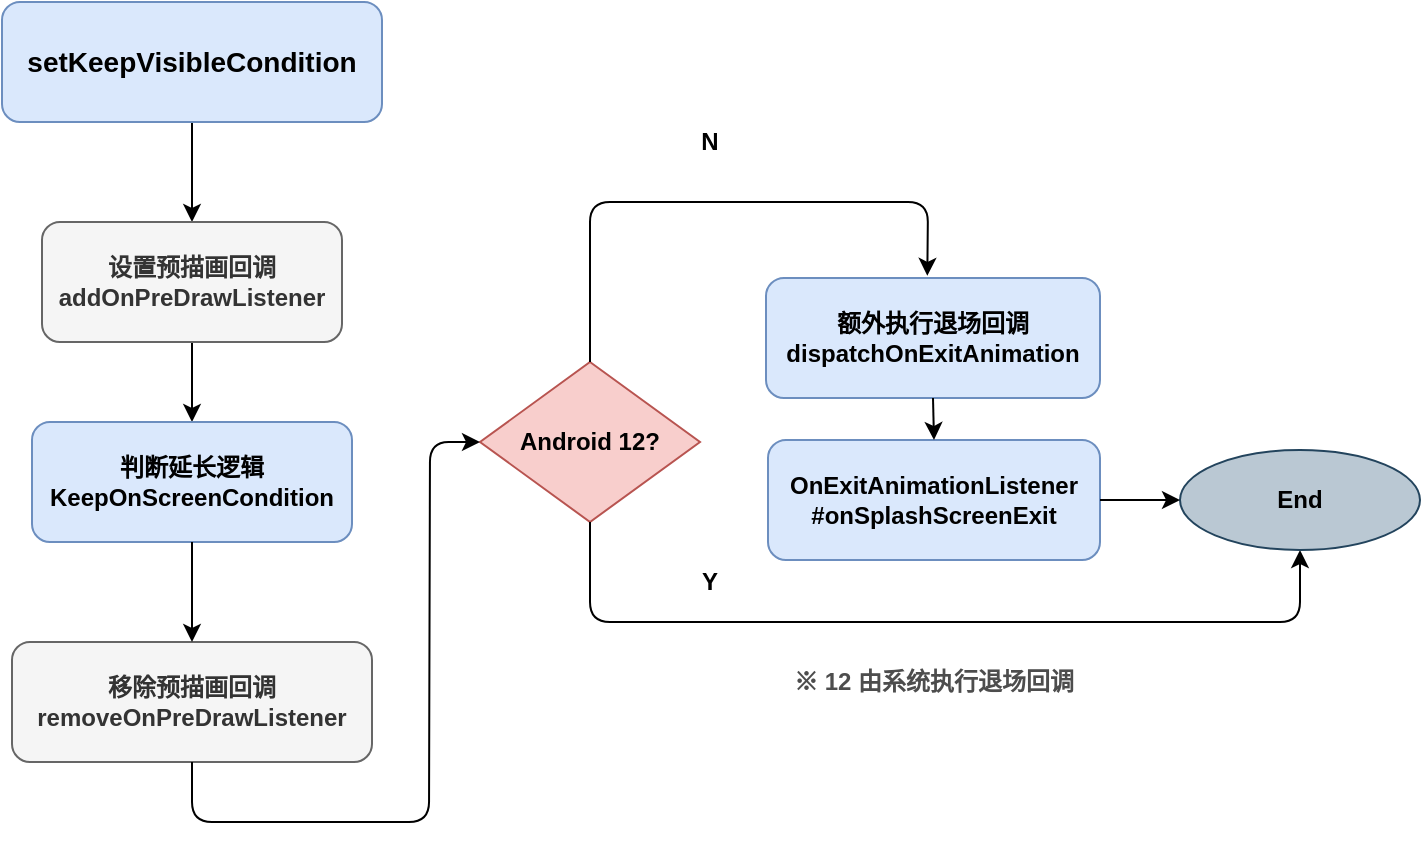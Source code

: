 <mxfile version="15.1.4" type="github">
  <diagram id="5AnYDvb3x7lwekYzqmpj" name="Page-1">
    <mxGraphModel dx="1328" dy="1915" grid="1" gridSize="10" guides="1" tooltips="1" connect="1" arrows="1" fold="1" page="1" pageScale="1" pageWidth="827" pageHeight="1169" math="0" shadow="0">
      <root>
        <mxCell id="0" />
        <mxCell id="1" parent="0" />
        <mxCell id="pgwAssis9LHmrlWw1_st-30" value="" style="edgeStyle=orthogonalEdgeStyle;rounded=0;orthogonalLoop=1;jettySize=auto;html=1;fontColor=#4D4D4D;" edge="1" parent="1" source="pgwAssis9LHmrlWw1_st-1" target="pgwAssis9LHmrlWw1_st-8">
          <mxGeometry relative="1" as="geometry" />
        </mxCell>
        <mxCell id="pgwAssis9LHmrlWw1_st-1" value="&lt;div&gt;&lt;span style=&quot;font-size: 14px&quot;&gt;setKeepVisibleCondition&lt;/span&gt;&lt;br&gt;&lt;/div&gt;" style="rounded=1;whiteSpace=wrap;html=1;fillColor=#dae8fc;strokeColor=#6c8ebf;align=center;fontStyle=1" vertex="1" parent="1">
          <mxGeometry x="767" y="-40" width="190" height="60" as="geometry" />
        </mxCell>
        <mxCell id="pgwAssis9LHmrlWw1_st-29" value="" style="edgeStyle=orthogonalEdgeStyle;rounded=0;orthogonalLoop=1;jettySize=auto;html=1;fontColor=#4D4D4D;" edge="1" parent="1" source="pgwAssis9LHmrlWw1_st-8" target="pgwAssis9LHmrlWw1_st-9">
          <mxGeometry relative="1" as="geometry" />
        </mxCell>
        <mxCell id="pgwAssis9LHmrlWw1_st-8" value="设置预描画回调&lt;br&gt;addOnPreDrawListener" style="rounded=1;whiteSpace=wrap;html=1;fillColor=#f5f5f5;strokeColor=#666666;fontColor=#333333;fontStyle=1" vertex="1" parent="1">
          <mxGeometry x="787" y="70" width="150" height="60" as="geometry" />
        </mxCell>
        <mxCell id="pgwAssis9LHmrlWw1_st-9" value="判断延长逻辑&lt;br&gt;KeepOnScreenCondition" style="rounded=1;whiteSpace=wrap;html=1;fillColor=#dae8fc;strokeColor=#6c8ebf;fontStyle=1" vertex="1" parent="1">
          <mxGeometry x="782" y="170" width="160" height="60" as="geometry" />
        </mxCell>
        <mxCell id="pgwAssis9LHmrlWw1_st-14" value="移除预描画回调&lt;br&gt;removeOnPreDrawListener" style="rounded=1;whiteSpace=wrap;html=1;fillColor=#f5f5f5;strokeColor=#666666;fontColor=#333333;fontStyle=1" vertex="1" parent="1">
          <mxGeometry x="772" y="280" width="180" height="60" as="geometry" />
        </mxCell>
        <mxCell id="pgwAssis9LHmrlWw1_st-16" value="Android 12?" style="rhombus;whiteSpace=wrap;html=1;fillColor=#f8cecc;strokeColor=#b85450;fontStyle=1" vertex="1" parent="1">
          <mxGeometry x="1006" y="140" width="110" height="80" as="geometry" />
        </mxCell>
        <mxCell id="pgwAssis9LHmrlWw1_st-17" value="" style="endArrow=classic;html=1;fontStyle=1;entryX=0;entryY=0.5;entryDx=0;entryDy=0;exitX=0.5;exitY=1;exitDx=0;exitDy=0;" edge="1" parent="1" source="pgwAssis9LHmrlWw1_st-14" target="pgwAssis9LHmrlWw1_st-16">
          <mxGeometry width="50" height="50" relative="1" as="geometry">
            <mxPoint x="850.5" y="340" as="sourcePoint" />
            <mxPoint x="787.08" y="450.0" as="targetPoint" />
            <Array as="points">
              <mxPoint x="862" y="370" />
              <mxPoint x="980.5" y="370" />
              <mxPoint x="981" y="180" />
            </Array>
          </mxGeometry>
        </mxCell>
        <mxCell id="pgwAssis9LHmrlWw1_st-18" value="N" style="text;html=1;strokeColor=none;fillColor=none;align=center;verticalAlign=middle;whiteSpace=wrap;rounded=0;fontStyle=1" vertex="1" parent="1">
          <mxGeometry x="1101" y="20" width="40" height="20" as="geometry" />
        </mxCell>
        <mxCell id="pgwAssis9LHmrlWw1_st-19" value="额外执行退场回调&lt;br&gt;dispatchOnExitAnimation" style="rounded=1;whiteSpace=wrap;html=1;fillColor=#dae8fc;strokeColor=#6c8ebf;fontStyle=1" vertex="1" parent="1">
          <mxGeometry x="1149" y="98" width="167" height="60" as="geometry" />
        </mxCell>
        <mxCell id="pgwAssis9LHmrlWw1_st-20" value="OnExitAnimationListener&lt;br&gt;#onSplashScreenExit" style="rounded=1;whiteSpace=wrap;html=1;fillColor=#dae8fc;strokeColor=#6c8ebf;fontStyle=1" vertex="1" parent="1">
          <mxGeometry x="1150" y="179" width="166" height="60" as="geometry" />
        </mxCell>
        <mxCell id="pgwAssis9LHmrlWw1_st-21" value="" style="endArrow=classic;html=1;exitX=0.5;exitY=1;exitDx=0;exitDy=0;entryX=0.5;entryY=1;entryDx=0;entryDy=0;fontStyle=1" edge="1" parent="1" source="pgwAssis9LHmrlWw1_st-16" target="pgwAssis9LHmrlWw1_st-23">
          <mxGeometry width="50" height="50" relative="1" as="geometry">
            <mxPoint x="722" y="420" as="sourcePoint" />
            <mxPoint x="610" y="500" as="targetPoint" />
            <Array as="points">
              <mxPoint x="1061" y="270" />
              <mxPoint x="1416" y="270" />
            </Array>
          </mxGeometry>
        </mxCell>
        <mxCell id="pgwAssis9LHmrlWw1_st-22" value="Y" style="text;html=1;strokeColor=none;fillColor=none;align=center;verticalAlign=middle;whiteSpace=wrap;rounded=0;fontStyle=1" vertex="1" parent="1">
          <mxGeometry x="1101" y="240" width="40" height="20" as="geometry" />
        </mxCell>
        <mxCell id="pgwAssis9LHmrlWw1_st-23" value="End" style="ellipse;whiteSpace=wrap;html=1;fillColor=#bac8d3;strokeColor=#23445d;fontStyle=1" vertex="1" parent="1">
          <mxGeometry x="1356" y="184" width="120" height="50" as="geometry" />
        </mxCell>
        <mxCell id="pgwAssis9LHmrlWw1_st-24" value="" style="endArrow=classic;html=1;fontStyle=1;exitX=0.5;exitY=1;exitDx=0;exitDy=0;entryX=0.5;entryY=0;entryDx=0;entryDy=0;" edge="1" parent="1" source="pgwAssis9LHmrlWw1_st-19" target="pgwAssis9LHmrlWw1_st-20">
          <mxGeometry width="50" height="50" relative="1" as="geometry">
            <mxPoint x="1241" y="159" as="sourcePoint" />
            <mxPoint x="1241" y="179" as="targetPoint" />
          </mxGeometry>
        </mxCell>
        <mxCell id="pgwAssis9LHmrlWw1_st-25" value="" style="endArrow=classic;html=1;exitX=0.5;exitY=0;exitDx=0;exitDy=0;entryX=0.483;entryY=-0.018;entryDx=0;entryDy=0;entryPerimeter=0;fontStyle=1" edge="1" parent="1" source="pgwAssis9LHmrlWw1_st-16" target="pgwAssis9LHmrlWw1_st-19">
          <mxGeometry width="50" height="50" relative="1" as="geometry">
            <mxPoint x="833" y="420" as="sourcePoint" />
            <mxPoint x="984" y="420" as="targetPoint" />
            <Array as="points">
              <mxPoint x="1061" y="60" />
              <mxPoint x="1230" y="60" />
            </Array>
          </mxGeometry>
        </mxCell>
        <mxCell id="pgwAssis9LHmrlWw1_st-26" value="" style="endArrow=classic;html=1;entryX=0;entryY=0.5;entryDx=0;entryDy=0;exitX=1;exitY=0.5;exitDx=0;exitDy=0;fontStyle=1" edge="1" parent="1" source="pgwAssis9LHmrlWw1_st-20" target="pgwAssis9LHmrlWw1_st-23">
          <mxGeometry width="50" height="50" relative="1" as="geometry">
            <mxPoint x="1270.25" y="249" as="sourcePoint" />
            <mxPoint x="1131" y="264" as="targetPoint" />
            <Array as="points" />
          </mxGeometry>
        </mxCell>
        <mxCell id="pgwAssis9LHmrlWw1_st-27" value="" style="endArrow=classic;html=1;fontStyle=1;entryX=0.5;entryY=0;entryDx=0;entryDy=0;exitX=0.5;exitY=1;exitDx=0;exitDy=0;" edge="1" parent="1" source="pgwAssis9LHmrlWw1_st-9" target="pgwAssis9LHmrlWw1_st-14">
          <mxGeometry width="50" height="50" relative="1" as="geometry">
            <mxPoint x="862.5" y="230" as="sourcePoint" />
            <mxPoint x="862.0" y="275.0" as="targetPoint" />
          </mxGeometry>
        </mxCell>
        <mxCell id="pgwAssis9LHmrlWw1_st-28" value="&lt;font&gt;※ 12 由系统执行退场回调&lt;/font&gt;" style="rounded=1;whiteSpace=wrap;html=1;fontStyle=1;fillColor=none;strokeColor=none;fontColor=#4D4D4D;" vertex="1" parent="1">
          <mxGeometry x="1143" y="270" width="180" height="60" as="geometry" />
        </mxCell>
      </root>
    </mxGraphModel>
  </diagram>
</mxfile>
